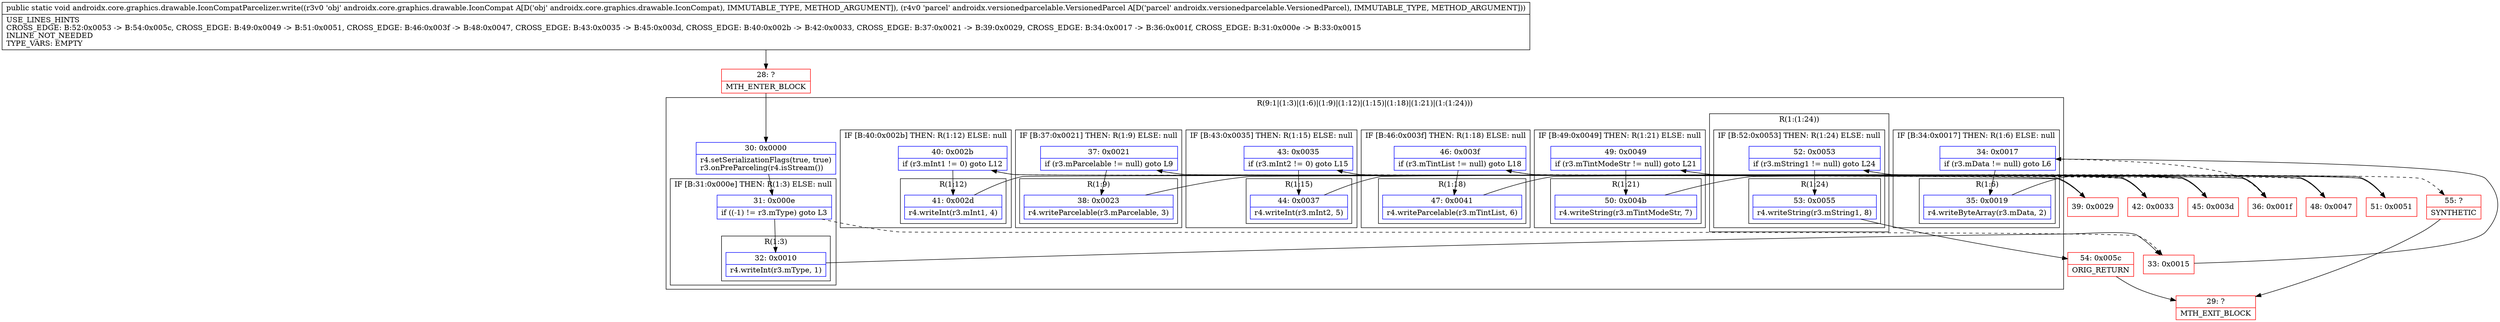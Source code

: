 digraph "CFG forandroidx.core.graphics.drawable.IconCompatParcelizer.write(Landroidx\/core\/graphics\/drawable\/IconCompat;Landroidx\/versionedparcelable\/VersionedParcel;)V" {
subgraph cluster_Region_1454420273 {
label = "R(9:1|(1:3)|(1:6)|(1:9)|(1:12)|(1:15)|(1:18)|(1:21)|(1:(1:24)))";
node [shape=record,color=blue];
Node_30 [shape=record,label="{30\:\ 0x0000|r4.setSerializationFlags(true, true)\lr3.onPreParceling(r4.isStream())\l}"];
subgraph cluster_IfRegion_1228479578 {
label = "IF [B:31:0x000e] THEN: R(1:3) ELSE: null";
node [shape=record,color=blue];
Node_31 [shape=record,label="{31\:\ 0x000e|if ((\-1) != r3.mType) goto L3\l}"];
subgraph cluster_Region_913726302 {
label = "R(1:3)";
node [shape=record,color=blue];
Node_32 [shape=record,label="{32\:\ 0x0010|r4.writeInt(r3.mType, 1)\l}"];
}
}
subgraph cluster_IfRegion_672106840 {
label = "IF [B:34:0x0017] THEN: R(1:6) ELSE: null";
node [shape=record,color=blue];
Node_34 [shape=record,label="{34\:\ 0x0017|if (r3.mData != null) goto L6\l}"];
subgraph cluster_Region_2070252625 {
label = "R(1:6)";
node [shape=record,color=blue];
Node_35 [shape=record,label="{35\:\ 0x0019|r4.writeByteArray(r3.mData, 2)\l}"];
}
}
subgraph cluster_IfRegion_2059375787 {
label = "IF [B:37:0x0021] THEN: R(1:9) ELSE: null";
node [shape=record,color=blue];
Node_37 [shape=record,label="{37\:\ 0x0021|if (r3.mParcelable != null) goto L9\l}"];
subgraph cluster_Region_2115476489 {
label = "R(1:9)";
node [shape=record,color=blue];
Node_38 [shape=record,label="{38\:\ 0x0023|r4.writeParcelable(r3.mParcelable, 3)\l}"];
}
}
subgraph cluster_IfRegion_705077210 {
label = "IF [B:40:0x002b] THEN: R(1:12) ELSE: null";
node [shape=record,color=blue];
Node_40 [shape=record,label="{40\:\ 0x002b|if (r3.mInt1 != 0) goto L12\l}"];
subgraph cluster_Region_2102827471 {
label = "R(1:12)";
node [shape=record,color=blue];
Node_41 [shape=record,label="{41\:\ 0x002d|r4.writeInt(r3.mInt1, 4)\l}"];
}
}
subgraph cluster_IfRegion_2076852226 {
label = "IF [B:43:0x0035] THEN: R(1:15) ELSE: null";
node [shape=record,color=blue];
Node_43 [shape=record,label="{43\:\ 0x0035|if (r3.mInt2 != 0) goto L15\l}"];
subgraph cluster_Region_973044902 {
label = "R(1:15)";
node [shape=record,color=blue];
Node_44 [shape=record,label="{44\:\ 0x0037|r4.writeInt(r3.mInt2, 5)\l}"];
}
}
subgraph cluster_IfRegion_656002060 {
label = "IF [B:46:0x003f] THEN: R(1:18) ELSE: null";
node [shape=record,color=blue];
Node_46 [shape=record,label="{46\:\ 0x003f|if (r3.mTintList != null) goto L18\l}"];
subgraph cluster_Region_1850257857 {
label = "R(1:18)";
node [shape=record,color=blue];
Node_47 [shape=record,label="{47\:\ 0x0041|r4.writeParcelable(r3.mTintList, 6)\l}"];
}
}
subgraph cluster_IfRegion_1194014298 {
label = "IF [B:49:0x0049] THEN: R(1:21) ELSE: null";
node [shape=record,color=blue];
Node_49 [shape=record,label="{49\:\ 0x0049|if (r3.mTintModeStr != null) goto L21\l}"];
subgraph cluster_Region_99838037 {
label = "R(1:21)";
node [shape=record,color=blue];
Node_50 [shape=record,label="{50\:\ 0x004b|r4.writeString(r3.mTintModeStr, 7)\l}"];
}
}
subgraph cluster_Region_1818471755 {
label = "R(1:(1:24))";
node [shape=record,color=blue];
subgraph cluster_IfRegion_1192157119 {
label = "IF [B:52:0x0053] THEN: R(1:24) ELSE: null";
node [shape=record,color=blue];
Node_52 [shape=record,label="{52\:\ 0x0053|if (r3.mString1 != null) goto L24\l}"];
subgraph cluster_Region_1502197986 {
label = "R(1:24)";
node [shape=record,color=blue];
Node_53 [shape=record,label="{53\:\ 0x0055|r4.writeString(r3.mString1, 8)\l}"];
}
}
}
}
Node_28 [shape=record,color=red,label="{28\:\ ?|MTH_ENTER_BLOCK\l}"];
Node_33 [shape=record,color=red,label="{33\:\ 0x0015}"];
Node_36 [shape=record,color=red,label="{36\:\ 0x001f}"];
Node_39 [shape=record,color=red,label="{39\:\ 0x0029}"];
Node_42 [shape=record,color=red,label="{42\:\ 0x0033}"];
Node_45 [shape=record,color=red,label="{45\:\ 0x003d}"];
Node_48 [shape=record,color=red,label="{48\:\ 0x0047}"];
Node_51 [shape=record,color=red,label="{51\:\ 0x0051}"];
Node_54 [shape=record,color=red,label="{54\:\ 0x005c|ORIG_RETURN\l}"];
Node_29 [shape=record,color=red,label="{29\:\ ?|MTH_EXIT_BLOCK\l}"];
Node_55 [shape=record,color=red,label="{55\:\ ?|SYNTHETIC\l}"];
MethodNode[shape=record,label="{public static void androidx.core.graphics.drawable.IconCompatParcelizer.write((r3v0 'obj' androidx.core.graphics.drawable.IconCompat A[D('obj' androidx.core.graphics.drawable.IconCompat), IMMUTABLE_TYPE, METHOD_ARGUMENT]), (r4v0 'parcel' androidx.versionedparcelable.VersionedParcel A[D('parcel' androidx.versionedparcelable.VersionedParcel), IMMUTABLE_TYPE, METHOD_ARGUMENT]))  | USE_LINES_HINTS\lCROSS_EDGE: B:52:0x0053 \-\> B:54:0x005c, CROSS_EDGE: B:49:0x0049 \-\> B:51:0x0051, CROSS_EDGE: B:46:0x003f \-\> B:48:0x0047, CROSS_EDGE: B:43:0x0035 \-\> B:45:0x003d, CROSS_EDGE: B:40:0x002b \-\> B:42:0x0033, CROSS_EDGE: B:37:0x0021 \-\> B:39:0x0029, CROSS_EDGE: B:34:0x0017 \-\> B:36:0x001f, CROSS_EDGE: B:31:0x000e \-\> B:33:0x0015\lINLINE_NOT_NEEDED\lTYPE_VARS: EMPTY\l}"];
MethodNode -> Node_28;Node_30 -> Node_31;
Node_31 -> Node_32;
Node_31 -> Node_33[style=dashed];
Node_32 -> Node_33;
Node_34 -> Node_35;
Node_34 -> Node_36[style=dashed];
Node_35 -> Node_36;
Node_37 -> Node_38;
Node_37 -> Node_39[style=dashed];
Node_38 -> Node_39;
Node_40 -> Node_41;
Node_40 -> Node_42[style=dashed];
Node_41 -> Node_42;
Node_43 -> Node_44;
Node_43 -> Node_45[style=dashed];
Node_44 -> Node_45;
Node_46 -> Node_47;
Node_46 -> Node_48[style=dashed];
Node_47 -> Node_48;
Node_49 -> Node_50;
Node_49 -> Node_51[style=dashed];
Node_50 -> Node_51;
Node_52 -> Node_53;
Node_52 -> Node_55[style=dashed];
Node_53 -> Node_54;
Node_28 -> Node_30;
Node_33 -> Node_34;
Node_36 -> Node_37;
Node_39 -> Node_40;
Node_42 -> Node_43;
Node_45 -> Node_46;
Node_48 -> Node_49;
Node_51 -> Node_52;
Node_54 -> Node_29;
Node_55 -> Node_29;
}

